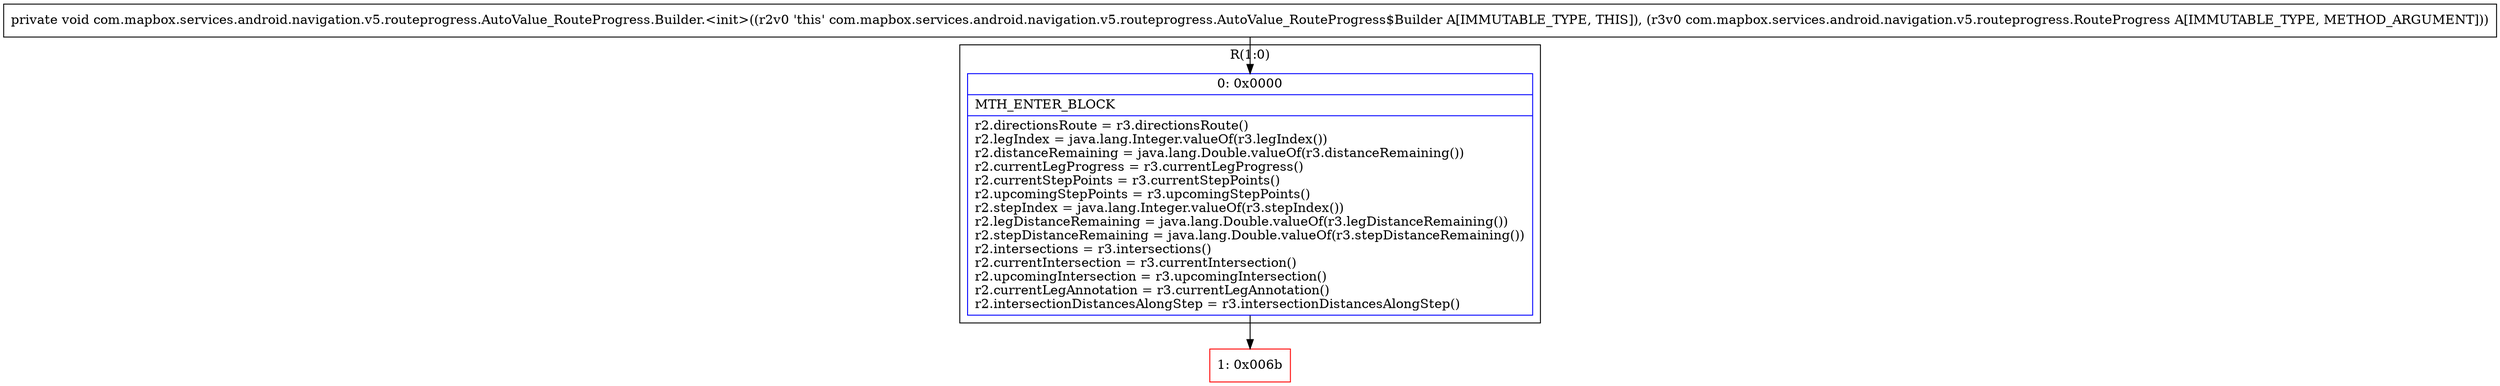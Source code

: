 digraph "CFG forcom.mapbox.services.android.navigation.v5.routeprogress.AutoValue_RouteProgress.Builder.\<init\>(Lcom\/mapbox\/services\/android\/navigation\/v5\/routeprogress\/RouteProgress;)V" {
subgraph cluster_Region_1971546713 {
label = "R(1:0)";
node [shape=record,color=blue];
Node_0 [shape=record,label="{0\:\ 0x0000|MTH_ENTER_BLOCK\l|r2.directionsRoute = r3.directionsRoute()\lr2.legIndex = java.lang.Integer.valueOf(r3.legIndex())\lr2.distanceRemaining = java.lang.Double.valueOf(r3.distanceRemaining())\lr2.currentLegProgress = r3.currentLegProgress()\lr2.currentStepPoints = r3.currentStepPoints()\lr2.upcomingStepPoints = r3.upcomingStepPoints()\lr2.stepIndex = java.lang.Integer.valueOf(r3.stepIndex())\lr2.legDistanceRemaining = java.lang.Double.valueOf(r3.legDistanceRemaining())\lr2.stepDistanceRemaining = java.lang.Double.valueOf(r3.stepDistanceRemaining())\lr2.intersections = r3.intersections()\lr2.currentIntersection = r3.currentIntersection()\lr2.upcomingIntersection = r3.upcomingIntersection()\lr2.currentLegAnnotation = r3.currentLegAnnotation()\lr2.intersectionDistancesAlongStep = r3.intersectionDistancesAlongStep()\l}"];
}
Node_1 [shape=record,color=red,label="{1\:\ 0x006b}"];
MethodNode[shape=record,label="{private void com.mapbox.services.android.navigation.v5.routeprogress.AutoValue_RouteProgress.Builder.\<init\>((r2v0 'this' com.mapbox.services.android.navigation.v5.routeprogress.AutoValue_RouteProgress$Builder A[IMMUTABLE_TYPE, THIS]), (r3v0 com.mapbox.services.android.navigation.v5.routeprogress.RouteProgress A[IMMUTABLE_TYPE, METHOD_ARGUMENT])) }"];
MethodNode -> Node_0;
Node_0 -> Node_1;
}

